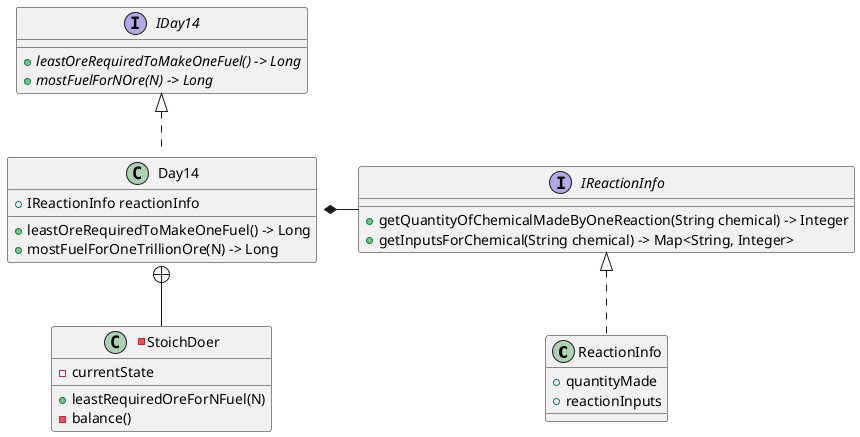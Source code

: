 @startuml
'https://plantuml.com/class-diagram



class ReactionInfo {
+ quantityMade
+ reactionInputs
}

-class StoichDoer {
+leastRequiredOreForNFuel(N)
- currentState
- balance()
}

interface IReactionInfo {
+getQuantityOfChemicalMadeByOneReaction(String chemical) -> Integer
+getInputsForChemical(String chemical) -> Map<String, Integer>
}

interface IDay14 {
+{abstract}leastOreRequiredToMakeOneFuel() -> Long
+{abstract}mostFuelForNOre(N) -> Long

}

class Day14 {
+IReactionInfo reactionInfo
+leastOreRequiredToMakeOneFuel() -> Long
+mostFuelForOneTrillionOre(N) -> Long

}



IDay14 <|.. Day14

Day14 *- IReactionInfo
IReactionInfo <|.. ReactionInfo



Day14::leastRequiredOreForNFuel +--StoichDoer


@enduml